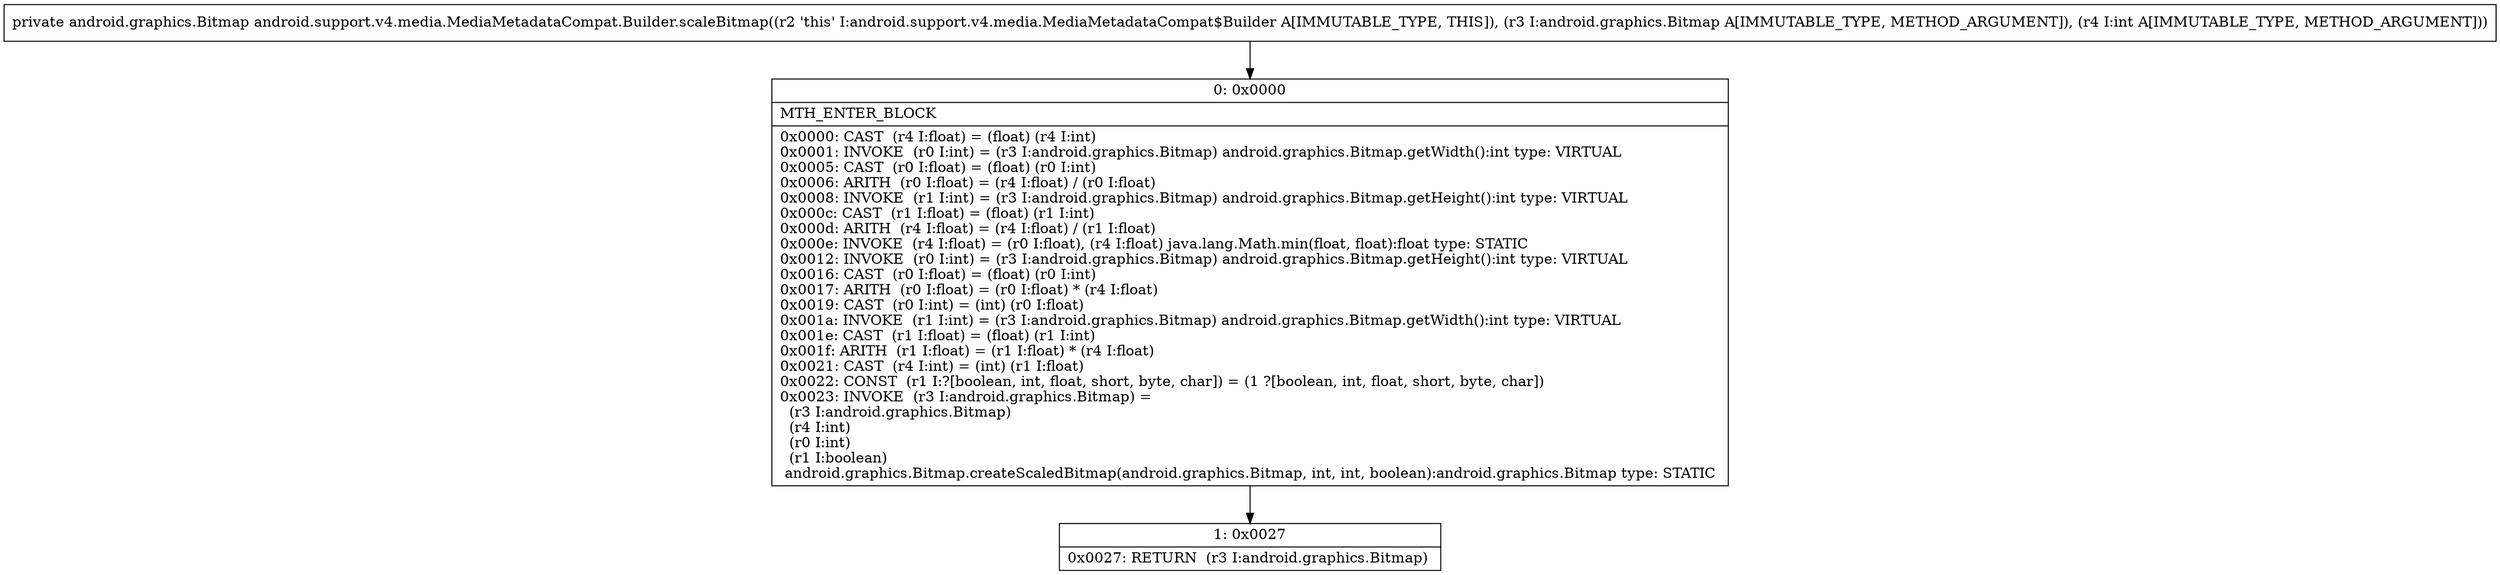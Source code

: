 digraph "CFG forandroid.support.v4.media.MediaMetadataCompat.Builder.scaleBitmap(Landroid\/graphics\/Bitmap;I)Landroid\/graphics\/Bitmap;" {
Node_0 [shape=record,label="{0\:\ 0x0000|MTH_ENTER_BLOCK\l|0x0000: CAST  (r4 I:float) = (float) (r4 I:int) \l0x0001: INVOKE  (r0 I:int) = (r3 I:android.graphics.Bitmap) android.graphics.Bitmap.getWidth():int type: VIRTUAL \l0x0005: CAST  (r0 I:float) = (float) (r0 I:int) \l0x0006: ARITH  (r0 I:float) = (r4 I:float) \/ (r0 I:float) \l0x0008: INVOKE  (r1 I:int) = (r3 I:android.graphics.Bitmap) android.graphics.Bitmap.getHeight():int type: VIRTUAL \l0x000c: CAST  (r1 I:float) = (float) (r1 I:int) \l0x000d: ARITH  (r4 I:float) = (r4 I:float) \/ (r1 I:float) \l0x000e: INVOKE  (r4 I:float) = (r0 I:float), (r4 I:float) java.lang.Math.min(float, float):float type: STATIC \l0x0012: INVOKE  (r0 I:int) = (r3 I:android.graphics.Bitmap) android.graphics.Bitmap.getHeight():int type: VIRTUAL \l0x0016: CAST  (r0 I:float) = (float) (r0 I:int) \l0x0017: ARITH  (r0 I:float) = (r0 I:float) * (r4 I:float) \l0x0019: CAST  (r0 I:int) = (int) (r0 I:float) \l0x001a: INVOKE  (r1 I:int) = (r3 I:android.graphics.Bitmap) android.graphics.Bitmap.getWidth():int type: VIRTUAL \l0x001e: CAST  (r1 I:float) = (float) (r1 I:int) \l0x001f: ARITH  (r1 I:float) = (r1 I:float) * (r4 I:float) \l0x0021: CAST  (r4 I:int) = (int) (r1 I:float) \l0x0022: CONST  (r1 I:?[boolean, int, float, short, byte, char]) = (1 ?[boolean, int, float, short, byte, char]) \l0x0023: INVOKE  (r3 I:android.graphics.Bitmap) = \l  (r3 I:android.graphics.Bitmap)\l  (r4 I:int)\l  (r0 I:int)\l  (r1 I:boolean)\l android.graphics.Bitmap.createScaledBitmap(android.graphics.Bitmap, int, int, boolean):android.graphics.Bitmap type: STATIC \l}"];
Node_1 [shape=record,label="{1\:\ 0x0027|0x0027: RETURN  (r3 I:android.graphics.Bitmap) \l}"];
MethodNode[shape=record,label="{private android.graphics.Bitmap android.support.v4.media.MediaMetadataCompat.Builder.scaleBitmap((r2 'this' I:android.support.v4.media.MediaMetadataCompat$Builder A[IMMUTABLE_TYPE, THIS]), (r3 I:android.graphics.Bitmap A[IMMUTABLE_TYPE, METHOD_ARGUMENT]), (r4 I:int A[IMMUTABLE_TYPE, METHOD_ARGUMENT])) }"];
MethodNode -> Node_0;
Node_0 -> Node_1;
}

